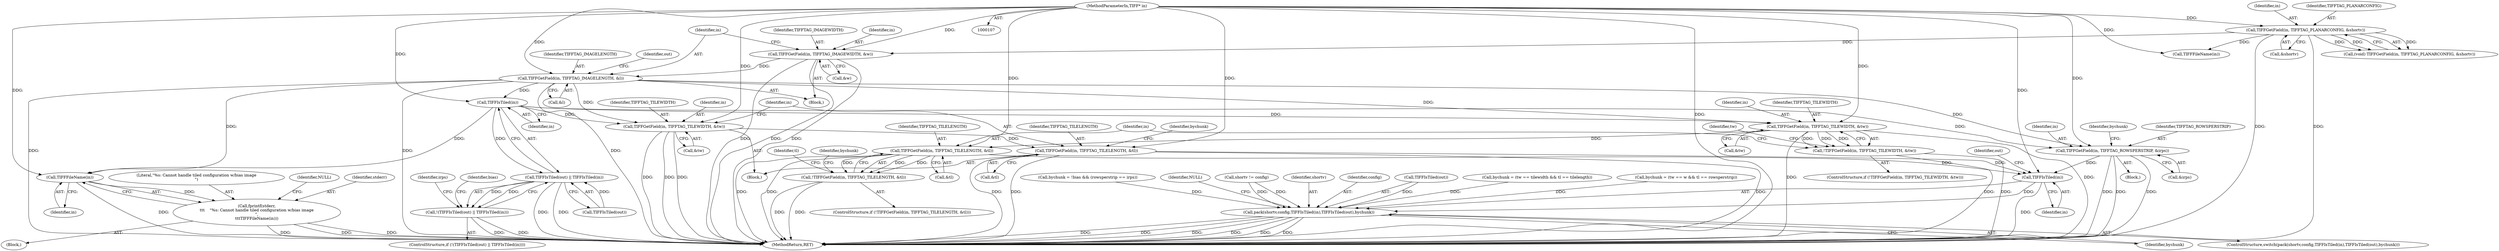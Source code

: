 digraph "1_libtiff_5c080298d59efa53264d7248bbe3a04660db6ef7_1@pointer" {
"1000161" [label="(Call,TIFFIsTiled(in))"];
"1000151" [label="(Call,TIFFGetField(in, TIFFTAG_IMAGELENGTH, &l))"];
"1000146" [label="(Call,TIFFGetField(in, TIFFTAG_IMAGEWIDTH, &w))"];
"1000121" [label="(Call,TIFFGetField(in, TIFFTAG_PLANARCONFIG, &shortv))"];
"1000108" [label="(MethodParameterIn,TIFF* in)"];
"1000158" [label="(Call,TIFFIsTiled(out) || TIFFIsTiled(in))"];
"1000157" [label="(Call,!(TIFFIsTiled(out) || TIFFIsTiled(in)))"];
"1000171" [label="(Call,TIFFGetField(in, TIFFTAG_ROWSPERSTRIP, &irps))"];
"1000254" [label="(Call,TIFFIsTiled(in))"];
"1000251" [label="(Call,pack(shortv,config,TIFFIsTiled(in),TIFFIsTiled(out),bychunk))"];
"1000192" [label="(Call,TIFFFileName(in))"];
"1000189" [label="(Call,fprintf(stderr,\n\t\t\t    \"%s: Cannot handle tiled configuration w/bias image\n\",\n\t\t\tTIFFFileName(in)))"];
"1000202" [label="(Call,TIFFGetField(in, TIFFTAG_TILEWIDTH, &tw))"];
"1000201" [label="(Call,!TIFFGetField(in, TIFFTAG_TILEWIDTH, &tw))"];
"1000212" [label="(Call,TIFFGetField(in, TIFFTAG_TILELENGTH, &tl))"];
"1000211" [label="(Call,!TIFFGetField(in, TIFFTAG_TILELENGTH, &tl))"];
"1000231" [label="(Call,TIFFGetField(in, TIFFTAG_TILEWIDTH, &tw))"];
"1000236" [label="(Call,TIFFGetField(in, TIFFTAG_TILELENGTH, &tl))"];
"1000300" [label="(MethodReturn,RET)"];
"1000191" [label="(Literal,\"%s: Cannot handle tiled configuration w/bias image\n\")"];
"1000177" [label="(Identifier,bychunk)"];
"1000146" [label="(Call,TIFFGetField(in, TIFFTAG_IMAGEWIDTH, &w))"];
"1000241" [label="(Call,bychunk = (tw == w && tl == rowsperstrip))"];
"1000112" [label="(Block,)"];
"1000231" [label="(Call,TIFFGetField(in, TIFFTAG_TILEWIDTH, &tw))"];
"1000122" [label="(Identifier,in)"];
"1000254" [label="(Call,TIFFIsTiled(in))"];
"1000176" [label="(Call,bychunk = !bias && (rowsperstrip == irps))"];
"1000232" [label="(Identifier,in)"];
"1000242" [label="(Identifier,bychunk)"];
"1000299" [label="(Identifier,NULL)"];
"1000230" [label="(Block,)"];
"1000237" [label="(Identifier,in)"];
"1000195" [label="(Identifier,NULL)"];
"1000174" [label="(Call,&irps)"];
"1000251" [label="(Call,pack(shortv,config,TIFFIsTiled(in),TIFFIsTiled(out),bychunk))"];
"1000200" [label="(ControlStructure,if (!TIFFGetField(in, TIFFTAG_TILEWIDTH, &tw)))"];
"1000152" [label="(Identifier,in)"];
"1000148" [label="(Identifier,TIFFTAG_IMAGEWIDTH)"];
"1000166" [label="(Identifier,irps)"];
"1000256" [label="(Call,TIFFIsTiled(out))"];
"1000214" [label="(Identifier,TIFFTAG_TILELENGTH)"];
"1000218" [label="(Identifier,tl)"];
"1000192" [label="(Call,TIFFFileName(in))"];
"1000233" [label="(Identifier,TIFFTAG_TILEWIDTH)"];
"1000160" [label="(Identifier,out)"];
"1000187" [label="(Identifier,bias)"];
"1000147" [label="(Identifier,in)"];
"1000173" [label="(Identifier,TIFFTAG_ROWSPERSTRIP)"];
"1000211" [label="(Call,!TIFFGetField(in, TIFFTAG_TILELENGTH, &tl))"];
"1000128" [label="(Call,shortv != config)"];
"1000108" [label="(MethodParameterIn,TIFF* in)"];
"1000158" [label="(Call,TIFFIsTiled(out) || TIFFIsTiled(in))"];
"1000252" [label="(Identifier,shortv)"];
"1000205" [label="(Call,&tw)"];
"1000213" [label="(Identifier,in)"];
"1000221" [label="(Identifier,bychunk)"];
"1000208" [label="(Identifier,tw)"];
"1000154" [label="(Call,&l)"];
"1000203" [label="(Identifier,in)"];
"1000151" [label="(Call,TIFFGetField(in, TIFFTAG_IMAGELENGTH, &l))"];
"1000193" [label="(Identifier,in)"];
"1000210" [label="(ControlStructure,if (!TIFFGetField(in, TIFFTAG_TILELENGTH, &tl)))"];
"1000171" [label="(Call,TIFFGetField(in, TIFFTAG_ROWSPERSTRIP, &irps))"];
"1000215" [label="(Call,&tl)"];
"1000253" [label="(Identifier,config)"];
"1000190" [label="(Identifier,stderr)"];
"1000236" [label="(Call,TIFFGetField(in, TIFFTAG_TILELENGTH, &tl))"];
"1000212" [label="(Call,TIFFGetField(in, TIFFTAG_TILELENGTH, &tl))"];
"1000162" [label="(Identifier,in)"];
"1000153" [label="(Identifier,TIFFTAG_IMAGELENGTH)"];
"1000121" [label="(Call,TIFFGetField(in, TIFFTAG_PLANARCONFIG, &shortv))"];
"1000202" [label="(Call,TIFFGetField(in, TIFFTAG_TILEWIDTH, &tw))"];
"1000149" [label="(Call,&w)"];
"1000142" [label="(Call,TIFFFileName(in))"];
"1000188" [label="(Block,)"];
"1000123" [label="(Identifier,TIFFTAG_PLANARCONFIG)"];
"1000220" [label="(Call,bychunk = (tw == tilewidth && tl == tilelength))"];
"1000204" [label="(Identifier,TIFFTAG_TILEWIDTH)"];
"1000161" [label="(Call,TIFFIsTiled(in))"];
"1000157" [label="(Call,!(TIFFIsTiled(out) || TIFFIsTiled(in)))"];
"1000156" [label="(ControlStructure,if (!(TIFFIsTiled(out) || TIFFIsTiled(in))))"];
"1000201" [label="(Call,!TIFFGetField(in, TIFFTAG_TILEWIDTH, &tw))"];
"1000239" [label="(Call,&tl)"];
"1000234" [label="(Call,&tw)"];
"1000189" [label="(Call,fprintf(stderr,\n\t\t\t    \"%s: Cannot handle tiled configuration w/bias image\n\",\n\t\t\tTIFFFileName(in)))"];
"1000238" [label="(Identifier,TIFFTAG_TILELENGTH)"];
"1000258" [label="(Identifier,bychunk)"];
"1000159" [label="(Call,TIFFIsTiled(out))"];
"1000124" [label="(Call,&shortv)"];
"1000255" [label="(Identifier,in)"];
"1000250" [label="(ControlStructure,switch(pack(shortv,config,TIFFIsTiled(in),TIFFIsTiled(out),bychunk)))"];
"1000257" [label="(Identifier,out)"];
"1000119" [label="(Call,(void) TIFFGetField(in, TIFFTAG_PLANARCONFIG, &shortv))"];
"1000172" [label="(Identifier,in)"];
"1000163" [label="(Block,)"];
"1000161" -> "1000158"  [label="AST: "];
"1000161" -> "1000162"  [label="CFG: "];
"1000162" -> "1000161"  [label="AST: "];
"1000158" -> "1000161"  [label="CFG: "];
"1000161" -> "1000158"  [label="DDG: "];
"1000151" -> "1000161"  [label="DDG: "];
"1000108" -> "1000161"  [label="DDG: "];
"1000161" -> "1000171"  [label="DDG: "];
"1000161" -> "1000192"  [label="DDG: "];
"1000161" -> "1000202"  [label="DDG: "];
"1000161" -> "1000231"  [label="DDG: "];
"1000151" -> "1000112"  [label="AST: "];
"1000151" -> "1000154"  [label="CFG: "];
"1000152" -> "1000151"  [label="AST: "];
"1000153" -> "1000151"  [label="AST: "];
"1000154" -> "1000151"  [label="AST: "];
"1000160" -> "1000151"  [label="CFG: "];
"1000151" -> "1000300"  [label="DDG: "];
"1000151" -> "1000300"  [label="DDG: "];
"1000151" -> "1000300"  [label="DDG: "];
"1000146" -> "1000151"  [label="DDG: "];
"1000108" -> "1000151"  [label="DDG: "];
"1000151" -> "1000171"  [label="DDG: "];
"1000151" -> "1000192"  [label="DDG: "];
"1000151" -> "1000202"  [label="DDG: "];
"1000151" -> "1000231"  [label="DDG: "];
"1000146" -> "1000112"  [label="AST: "];
"1000146" -> "1000149"  [label="CFG: "];
"1000147" -> "1000146"  [label="AST: "];
"1000148" -> "1000146"  [label="AST: "];
"1000149" -> "1000146"  [label="AST: "];
"1000152" -> "1000146"  [label="CFG: "];
"1000146" -> "1000300"  [label="DDG: "];
"1000146" -> "1000300"  [label="DDG: "];
"1000146" -> "1000300"  [label="DDG: "];
"1000121" -> "1000146"  [label="DDG: "];
"1000108" -> "1000146"  [label="DDG: "];
"1000121" -> "1000119"  [label="AST: "];
"1000121" -> "1000124"  [label="CFG: "];
"1000122" -> "1000121"  [label="AST: "];
"1000123" -> "1000121"  [label="AST: "];
"1000124" -> "1000121"  [label="AST: "];
"1000119" -> "1000121"  [label="CFG: "];
"1000121" -> "1000300"  [label="DDG: "];
"1000121" -> "1000300"  [label="DDG: "];
"1000121" -> "1000119"  [label="DDG: "];
"1000121" -> "1000119"  [label="DDG: "];
"1000121" -> "1000119"  [label="DDG: "];
"1000108" -> "1000121"  [label="DDG: "];
"1000121" -> "1000142"  [label="DDG: "];
"1000108" -> "1000107"  [label="AST: "];
"1000108" -> "1000300"  [label="DDG: "];
"1000108" -> "1000142"  [label="DDG: "];
"1000108" -> "1000171"  [label="DDG: "];
"1000108" -> "1000192"  [label="DDG: "];
"1000108" -> "1000202"  [label="DDG: "];
"1000108" -> "1000212"  [label="DDG: "];
"1000108" -> "1000231"  [label="DDG: "];
"1000108" -> "1000236"  [label="DDG: "];
"1000108" -> "1000254"  [label="DDG: "];
"1000158" -> "1000157"  [label="AST: "];
"1000158" -> "1000159"  [label="CFG: "];
"1000159" -> "1000158"  [label="AST: "];
"1000157" -> "1000158"  [label="CFG: "];
"1000158" -> "1000300"  [label="DDG: "];
"1000158" -> "1000300"  [label="DDG: "];
"1000158" -> "1000157"  [label="DDG: "];
"1000158" -> "1000157"  [label="DDG: "];
"1000159" -> "1000158"  [label="DDG: "];
"1000157" -> "1000156"  [label="AST: "];
"1000166" -> "1000157"  [label="CFG: "];
"1000187" -> "1000157"  [label="CFG: "];
"1000157" -> "1000300"  [label="DDG: "];
"1000157" -> "1000300"  [label="DDG: "];
"1000171" -> "1000163"  [label="AST: "];
"1000171" -> "1000174"  [label="CFG: "];
"1000172" -> "1000171"  [label="AST: "];
"1000173" -> "1000171"  [label="AST: "];
"1000174" -> "1000171"  [label="AST: "];
"1000177" -> "1000171"  [label="CFG: "];
"1000171" -> "1000300"  [label="DDG: "];
"1000171" -> "1000300"  [label="DDG: "];
"1000171" -> "1000300"  [label="DDG: "];
"1000171" -> "1000254"  [label="DDG: "];
"1000254" -> "1000251"  [label="AST: "];
"1000254" -> "1000255"  [label="CFG: "];
"1000255" -> "1000254"  [label="AST: "];
"1000257" -> "1000254"  [label="CFG: "];
"1000254" -> "1000300"  [label="DDG: "];
"1000254" -> "1000251"  [label="DDG: "];
"1000212" -> "1000254"  [label="DDG: "];
"1000236" -> "1000254"  [label="DDG: "];
"1000251" -> "1000250"  [label="AST: "];
"1000251" -> "1000258"  [label="CFG: "];
"1000252" -> "1000251"  [label="AST: "];
"1000253" -> "1000251"  [label="AST: "];
"1000256" -> "1000251"  [label="AST: "];
"1000258" -> "1000251"  [label="AST: "];
"1000299" -> "1000251"  [label="CFG: "];
"1000251" -> "1000300"  [label="DDG: "];
"1000251" -> "1000300"  [label="DDG: "];
"1000251" -> "1000300"  [label="DDG: "];
"1000251" -> "1000300"  [label="DDG: "];
"1000251" -> "1000300"  [label="DDG: "];
"1000251" -> "1000300"  [label="DDG: "];
"1000128" -> "1000251"  [label="DDG: "];
"1000128" -> "1000251"  [label="DDG: "];
"1000256" -> "1000251"  [label="DDG: "];
"1000220" -> "1000251"  [label="DDG: "];
"1000241" -> "1000251"  [label="DDG: "];
"1000176" -> "1000251"  [label="DDG: "];
"1000192" -> "1000189"  [label="AST: "];
"1000192" -> "1000193"  [label="CFG: "];
"1000193" -> "1000192"  [label="AST: "];
"1000189" -> "1000192"  [label="CFG: "];
"1000192" -> "1000300"  [label="DDG: "];
"1000192" -> "1000189"  [label="DDG: "];
"1000189" -> "1000188"  [label="AST: "];
"1000190" -> "1000189"  [label="AST: "];
"1000191" -> "1000189"  [label="AST: "];
"1000195" -> "1000189"  [label="CFG: "];
"1000189" -> "1000300"  [label="DDG: "];
"1000189" -> "1000300"  [label="DDG: "];
"1000189" -> "1000300"  [label="DDG: "];
"1000202" -> "1000201"  [label="AST: "];
"1000202" -> "1000205"  [label="CFG: "];
"1000203" -> "1000202"  [label="AST: "];
"1000204" -> "1000202"  [label="AST: "];
"1000205" -> "1000202"  [label="AST: "];
"1000201" -> "1000202"  [label="CFG: "];
"1000202" -> "1000300"  [label="DDG: "];
"1000202" -> "1000300"  [label="DDG: "];
"1000202" -> "1000201"  [label="DDG: "];
"1000202" -> "1000201"  [label="DDG: "];
"1000202" -> "1000201"  [label="DDG: "];
"1000202" -> "1000212"  [label="DDG: "];
"1000201" -> "1000200"  [label="AST: "];
"1000208" -> "1000201"  [label="CFG: "];
"1000213" -> "1000201"  [label="CFG: "];
"1000201" -> "1000300"  [label="DDG: "];
"1000201" -> "1000300"  [label="DDG: "];
"1000212" -> "1000211"  [label="AST: "];
"1000212" -> "1000215"  [label="CFG: "];
"1000213" -> "1000212"  [label="AST: "];
"1000214" -> "1000212"  [label="AST: "];
"1000215" -> "1000212"  [label="AST: "];
"1000211" -> "1000212"  [label="CFG: "];
"1000212" -> "1000300"  [label="DDG: "];
"1000212" -> "1000300"  [label="DDG: "];
"1000212" -> "1000211"  [label="DDG: "];
"1000212" -> "1000211"  [label="DDG: "];
"1000212" -> "1000211"  [label="DDG: "];
"1000211" -> "1000210"  [label="AST: "];
"1000218" -> "1000211"  [label="CFG: "];
"1000221" -> "1000211"  [label="CFG: "];
"1000211" -> "1000300"  [label="DDG: "];
"1000211" -> "1000300"  [label="DDG: "];
"1000231" -> "1000230"  [label="AST: "];
"1000231" -> "1000234"  [label="CFG: "];
"1000232" -> "1000231"  [label="AST: "];
"1000233" -> "1000231"  [label="AST: "];
"1000234" -> "1000231"  [label="AST: "];
"1000237" -> "1000231"  [label="CFG: "];
"1000231" -> "1000300"  [label="DDG: "];
"1000231" -> "1000300"  [label="DDG: "];
"1000231" -> "1000300"  [label="DDG: "];
"1000231" -> "1000236"  [label="DDG: "];
"1000236" -> "1000230"  [label="AST: "];
"1000236" -> "1000239"  [label="CFG: "];
"1000237" -> "1000236"  [label="AST: "];
"1000238" -> "1000236"  [label="AST: "];
"1000239" -> "1000236"  [label="AST: "];
"1000242" -> "1000236"  [label="CFG: "];
"1000236" -> "1000300"  [label="DDG: "];
"1000236" -> "1000300"  [label="DDG: "];
"1000236" -> "1000300"  [label="DDG: "];
}
